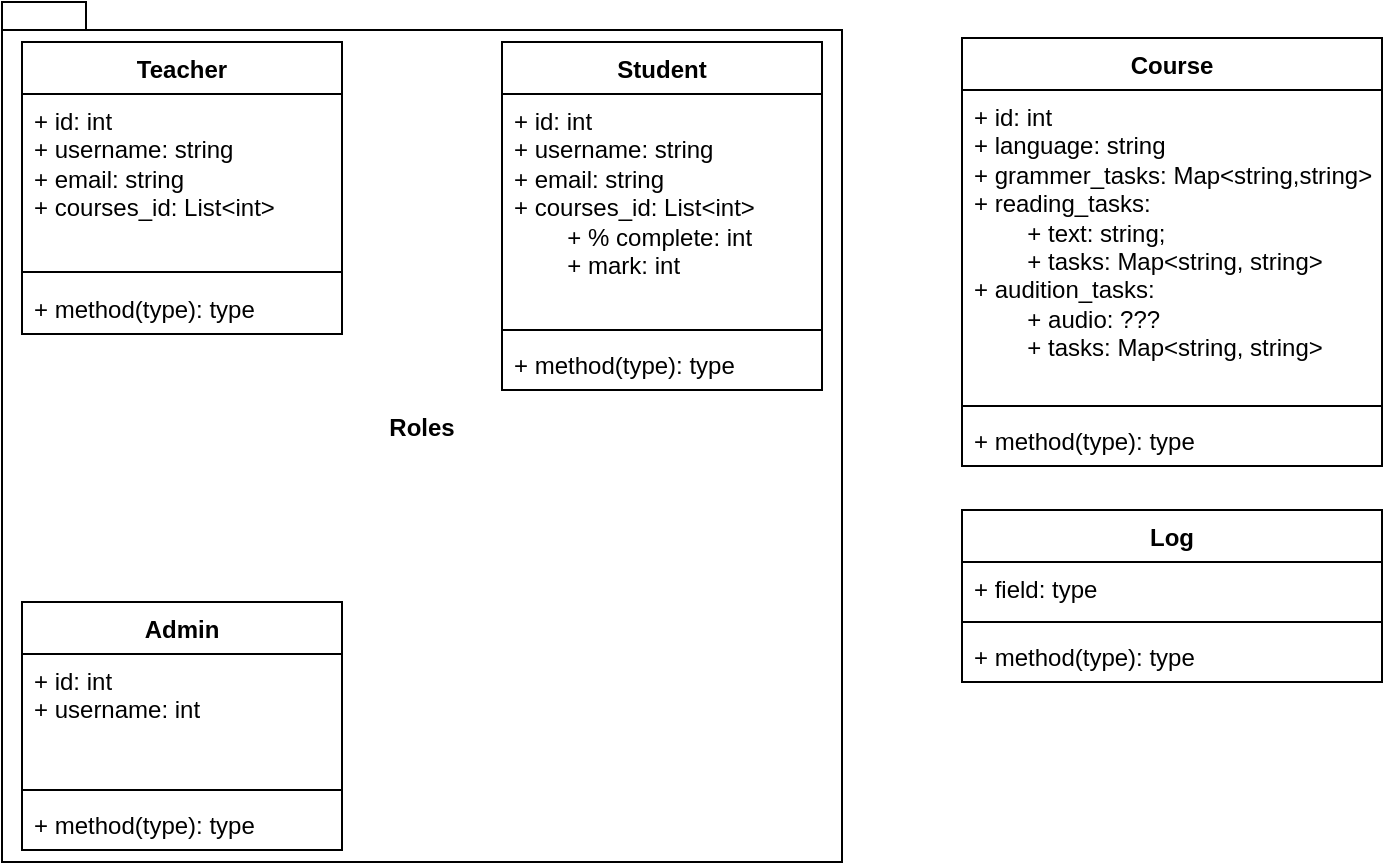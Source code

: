<mxfile version="24.0.7" type="device">
  <diagram name="Страница — 1" id="xSZBOpW-m3IetIXTLpOh">
    <mxGraphModel dx="755" dy="393" grid="1" gridSize="10" guides="1" tooltips="1" connect="1" arrows="1" fold="1" page="1" pageScale="1" pageWidth="827" pageHeight="1169" math="0" shadow="0">
      <root>
        <mxCell id="0" />
        <mxCell id="1" parent="0" />
        <mxCell id="0efgQzukE4zLSuAnS-JW-2" value="Roles&lt;div&gt;&lt;br&gt;&lt;/div&gt;" style="shape=folder;fontStyle=1;spacingTop=10;tabWidth=40;tabHeight=14;tabPosition=left;html=1;whiteSpace=wrap;" vertex="1" parent="1">
          <mxGeometry x="20" y="80" width="420" height="430" as="geometry" />
        </mxCell>
        <mxCell id="0efgQzukE4zLSuAnS-JW-4" value="Teacher" style="swimlane;fontStyle=1;align=center;verticalAlign=top;childLayout=stackLayout;horizontal=1;startSize=26;horizontalStack=0;resizeParent=1;resizeParentMax=0;resizeLast=0;collapsible=1;marginBottom=0;whiteSpace=wrap;html=1;" vertex="1" parent="1">
          <mxGeometry x="30" y="100" width="160" height="146" as="geometry">
            <mxRectangle x="40" y="100" width="80" height="30" as="alternateBounds" />
          </mxGeometry>
        </mxCell>
        <mxCell id="0efgQzukE4zLSuAnS-JW-5" value="+ id: int&lt;div&gt;+ username: string&lt;/div&gt;&lt;div&gt;+ email: string&lt;/div&gt;&lt;div&gt;+ courses_id: List&amp;lt;int&amp;gt;&lt;/div&gt;" style="text;strokeColor=none;fillColor=none;align=left;verticalAlign=top;spacingLeft=4;spacingRight=4;overflow=hidden;rotatable=0;points=[[0,0.5],[1,0.5]];portConstraint=eastwest;whiteSpace=wrap;html=1;" vertex="1" parent="0efgQzukE4zLSuAnS-JW-4">
          <mxGeometry y="26" width="160" height="84" as="geometry" />
        </mxCell>
        <mxCell id="0efgQzukE4zLSuAnS-JW-6" value="" style="line;strokeWidth=1;fillColor=none;align=left;verticalAlign=middle;spacingTop=-1;spacingLeft=3;spacingRight=3;rotatable=0;labelPosition=right;points=[];portConstraint=eastwest;strokeColor=inherit;" vertex="1" parent="0efgQzukE4zLSuAnS-JW-4">
          <mxGeometry y="110" width="160" height="10" as="geometry" />
        </mxCell>
        <mxCell id="0efgQzukE4zLSuAnS-JW-7" value="+ method(type): type" style="text;strokeColor=none;fillColor=none;align=left;verticalAlign=top;spacingLeft=4;spacingRight=4;overflow=hidden;rotatable=0;points=[[0,0.5],[1,0.5]];portConstraint=eastwest;whiteSpace=wrap;html=1;" vertex="1" parent="0efgQzukE4zLSuAnS-JW-4">
          <mxGeometry y="120" width="160" height="26" as="geometry" />
        </mxCell>
        <mxCell id="0efgQzukE4zLSuAnS-JW-8" value="Student" style="swimlane;fontStyle=1;align=center;verticalAlign=top;childLayout=stackLayout;horizontal=1;startSize=26;horizontalStack=0;resizeParent=1;resizeParentMax=0;resizeLast=0;collapsible=1;marginBottom=0;whiteSpace=wrap;html=1;" vertex="1" parent="1">
          <mxGeometry x="270" y="100" width="160" height="174" as="geometry" />
        </mxCell>
        <mxCell id="0efgQzukE4zLSuAnS-JW-9" value="+ id: int&lt;div&gt;+ username: string&lt;/div&gt;&lt;div&gt;+ email: string&lt;/div&gt;&lt;div&gt;+ courses_id: List&amp;lt;int&amp;gt;&lt;/div&gt;&lt;div&gt;&lt;span style=&quot;white-space: pre;&quot;&gt;&#x9;&lt;/span&gt;+ % complete: int&lt;br&gt;&lt;/div&gt;&lt;div&gt;&lt;span style=&quot;white-space: pre;&quot;&gt;&#x9;&lt;/span&gt;+ mark: int&lt;br&gt;&lt;/div&gt;" style="text;strokeColor=none;fillColor=none;align=left;verticalAlign=top;spacingLeft=4;spacingRight=4;overflow=hidden;rotatable=0;points=[[0,0.5],[1,0.5]];portConstraint=eastwest;whiteSpace=wrap;html=1;" vertex="1" parent="0efgQzukE4zLSuAnS-JW-8">
          <mxGeometry y="26" width="160" height="114" as="geometry" />
        </mxCell>
        <mxCell id="0efgQzukE4zLSuAnS-JW-10" value="" style="line;strokeWidth=1;fillColor=none;align=left;verticalAlign=middle;spacingTop=-1;spacingLeft=3;spacingRight=3;rotatable=0;labelPosition=right;points=[];portConstraint=eastwest;strokeColor=inherit;" vertex="1" parent="0efgQzukE4zLSuAnS-JW-8">
          <mxGeometry y="140" width="160" height="8" as="geometry" />
        </mxCell>
        <mxCell id="0efgQzukE4zLSuAnS-JW-11" value="+ method(type): type" style="text;strokeColor=none;fillColor=none;align=left;verticalAlign=top;spacingLeft=4;spacingRight=4;overflow=hidden;rotatable=0;points=[[0,0.5],[1,0.5]];portConstraint=eastwest;whiteSpace=wrap;html=1;" vertex="1" parent="0efgQzukE4zLSuAnS-JW-8">
          <mxGeometry y="148" width="160" height="26" as="geometry" />
        </mxCell>
        <mxCell id="0efgQzukE4zLSuAnS-JW-12" value="Admin" style="swimlane;fontStyle=1;align=center;verticalAlign=top;childLayout=stackLayout;horizontal=1;startSize=26;horizontalStack=0;resizeParent=1;resizeParentMax=0;resizeLast=0;collapsible=1;marginBottom=0;whiteSpace=wrap;html=1;" vertex="1" parent="1">
          <mxGeometry x="30" y="380" width="160" height="124" as="geometry" />
        </mxCell>
        <mxCell id="0efgQzukE4zLSuAnS-JW-13" value="+ id: int&lt;div&gt;+ username: int&lt;/div&gt;" style="text;strokeColor=none;fillColor=none;align=left;verticalAlign=top;spacingLeft=4;spacingRight=4;overflow=hidden;rotatable=0;points=[[0,0.5],[1,0.5]];portConstraint=eastwest;whiteSpace=wrap;html=1;" vertex="1" parent="0efgQzukE4zLSuAnS-JW-12">
          <mxGeometry y="26" width="160" height="64" as="geometry" />
        </mxCell>
        <mxCell id="0efgQzukE4zLSuAnS-JW-14" value="" style="line;strokeWidth=1;fillColor=none;align=left;verticalAlign=middle;spacingTop=-1;spacingLeft=3;spacingRight=3;rotatable=0;labelPosition=right;points=[];portConstraint=eastwest;strokeColor=inherit;" vertex="1" parent="0efgQzukE4zLSuAnS-JW-12">
          <mxGeometry y="90" width="160" height="8" as="geometry" />
        </mxCell>
        <mxCell id="0efgQzukE4zLSuAnS-JW-15" value="+ method(type): type" style="text;strokeColor=none;fillColor=none;align=left;verticalAlign=top;spacingLeft=4;spacingRight=4;overflow=hidden;rotatable=0;points=[[0,0.5],[1,0.5]];portConstraint=eastwest;whiteSpace=wrap;html=1;" vertex="1" parent="0efgQzukE4zLSuAnS-JW-12">
          <mxGeometry y="98" width="160" height="26" as="geometry" />
        </mxCell>
        <mxCell id="0efgQzukE4zLSuAnS-JW-16" value="Course" style="swimlane;fontStyle=1;align=center;verticalAlign=top;childLayout=stackLayout;horizontal=1;startSize=26;horizontalStack=0;resizeParent=1;resizeParentMax=0;resizeLast=0;collapsible=1;marginBottom=0;whiteSpace=wrap;html=1;" vertex="1" parent="1">
          <mxGeometry x="500" y="98" width="210" height="214" as="geometry" />
        </mxCell>
        <mxCell id="0efgQzukE4zLSuAnS-JW-17" value="+ id: int&lt;div&gt;+ language: string&lt;br&gt;&lt;div&gt;+ grammer_tasks: Map&amp;lt;string,string&amp;gt;&lt;/div&gt;&lt;div&gt;+ reading_tasks:&amp;nbsp;&lt;/div&gt;&lt;div&gt;&lt;span style=&quot;white-space: pre;&quot;&gt;&#x9;&lt;/span&gt;+ text: string;&lt;br&gt;&lt;/div&gt;&lt;div&gt;&lt;span style=&quot;white-space: pre;&quot;&gt;&#x9;&lt;/span&gt;+ tasks: Map&amp;lt;string, string&amp;gt;&lt;br&gt;&lt;/div&gt;&lt;div&gt;+ audition_tasks:&lt;/div&gt;&lt;div&gt;&lt;span style=&quot;white-space: pre;&quot;&gt;&#x9;&lt;/span&gt;+ audio: ???&lt;br&gt;&lt;/div&gt;&lt;div&gt;&lt;span style=&quot;white-space: pre;&quot;&gt;&#x9;&lt;/span&gt;+ tasks: Map&amp;lt;string, string&amp;gt;&lt;br&gt;&lt;/div&gt;&lt;/div&gt;" style="text;strokeColor=none;fillColor=none;align=left;verticalAlign=top;spacingLeft=4;spacingRight=4;overflow=hidden;rotatable=0;points=[[0,0.5],[1,0.5]];portConstraint=eastwest;whiteSpace=wrap;html=1;" vertex="1" parent="0efgQzukE4zLSuAnS-JW-16">
          <mxGeometry y="26" width="210" height="154" as="geometry" />
        </mxCell>
        <mxCell id="0efgQzukE4zLSuAnS-JW-18" value="" style="line;strokeWidth=1;fillColor=none;align=left;verticalAlign=middle;spacingTop=-1;spacingLeft=3;spacingRight=3;rotatable=0;labelPosition=right;points=[];portConstraint=eastwest;strokeColor=inherit;" vertex="1" parent="0efgQzukE4zLSuAnS-JW-16">
          <mxGeometry y="180" width="210" height="8" as="geometry" />
        </mxCell>
        <mxCell id="0efgQzukE4zLSuAnS-JW-19" value="+ method(type): type" style="text;strokeColor=none;fillColor=none;align=left;verticalAlign=top;spacingLeft=4;spacingRight=4;overflow=hidden;rotatable=0;points=[[0,0.5],[1,0.5]];portConstraint=eastwest;whiteSpace=wrap;html=1;" vertex="1" parent="0efgQzukE4zLSuAnS-JW-16">
          <mxGeometry y="188" width="210" height="26" as="geometry" />
        </mxCell>
        <mxCell id="0efgQzukE4zLSuAnS-JW-24" value="Log" style="swimlane;fontStyle=1;align=center;verticalAlign=top;childLayout=stackLayout;horizontal=1;startSize=26;horizontalStack=0;resizeParent=1;resizeParentMax=0;resizeLast=0;collapsible=1;marginBottom=0;whiteSpace=wrap;html=1;" vertex="1" parent="1">
          <mxGeometry x="500" y="334" width="210" height="86" as="geometry" />
        </mxCell>
        <mxCell id="0efgQzukE4zLSuAnS-JW-25" value="+ field: type" style="text;strokeColor=none;fillColor=none;align=left;verticalAlign=top;spacingLeft=4;spacingRight=4;overflow=hidden;rotatable=0;points=[[0,0.5],[1,0.5]];portConstraint=eastwest;whiteSpace=wrap;html=1;" vertex="1" parent="0efgQzukE4zLSuAnS-JW-24">
          <mxGeometry y="26" width="210" height="26" as="geometry" />
        </mxCell>
        <mxCell id="0efgQzukE4zLSuAnS-JW-26" value="" style="line;strokeWidth=1;fillColor=none;align=left;verticalAlign=middle;spacingTop=-1;spacingLeft=3;spacingRight=3;rotatable=0;labelPosition=right;points=[];portConstraint=eastwest;strokeColor=inherit;" vertex="1" parent="0efgQzukE4zLSuAnS-JW-24">
          <mxGeometry y="52" width="210" height="8" as="geometry" />
        </mxCell>
        <mxCell id="0efgQzukE4zLSuAnS-JW-27" value="+ method(type): type" style="text;strokeColor=none;fillColor=none;align=left;verticalAlign=top;spacingLeft=4;spacingRight=4;overflow=hidden;rotatable=0;points=[[0,0.5],[1,0.5]];portConstraint=eastwest;whiteSpace=wrap;html=1;" vertex="1" parent="0efgQzukE4zLSuAnS-JW-24">
          <mxGeometry y="60" width="210" height="26" as="geometry" />
        </mxCell>
      </root>
    </mxGraphModel>
  </diagram>
</mxfile>
